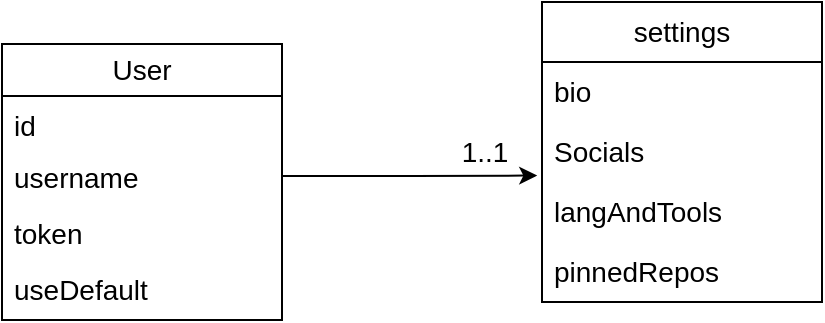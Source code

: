 <mxfile version="22.0.8" type="github">
  <diagram name="Page-1" id="qEwPDKTJEL4flrdtqUdL">
    <mxGraphModel dx="1050" dy="596" grid="1" gridSize="10" guides="1" tooltips="1" connect="1" arrows="1" fold="1" page="1" pageScale="1" pageWidth="850" pageHeight="1100" math="0" shadow="0">
      <root>
        <mxCell id="0" />
        <mxCell id="1" parent="0" />
        <mxCell id="0PMdijIS0zJYu6htw1o3-12" value="User" style="swimlane;fontStyle=0;childLayout=stackLayout;horizontal=1;startSize=26;fillColor=none;horizontalStack=0;resizeParent=1;resizeParentMax=0;resizeLast=0;collapsible=1;marginBottom=0;whiteSpace=wrap;html=1;fontSize=14;" parent="1" vertex="1">
          <mxGeometry x="340" y="491" width="140" height="138" as="geometry" />
        </mxCell>
        <mxCell id="0PMdijIS0zJYu6htw1o3-13" value="id" style="text;strokeColor=none;fillColor=none;align=left;verticalAlign=top;spacingLeft=4;spacingRight=4;overflow=hidden;rotatable=0;points=[[0,0.5],[1,0.5]];portConstraint=eastwest;whiteSpace=wrap;html=1;fontSize=14;" parent="0PMdijIS0zJYu6htw1o3-12" vertex="1">
          <mxGeometry y="26" width="140" height="26" as="geometry" />
        </mxCell>
        <mxCell id="0PMdijIS0zJYu6htw1o3-14" value="username" style="text;strokeColor=none;fillColor=none;align=left;verticalAlign=top;spacingLeft=4;spacingRight=4;overflow=hidden;rotatable=0;points=[[0,0.5],[1,0.5]];portConstraint=eastwest;whiteSpace=wrap;html=1;fontSize=14;" parent="0PMdijIS0zJYu6htw1o3-12" vertex="1">
          <mxGeometry y="52" width="140" height="28" as="geometry" />
        </mxCell>
        <mxCell id="0PMdijIS0zJYu6htw1o3-15" value="token" style="text;strokeColor=none;fillColor=none;align=left;verticalAlign=top;spacingLeft=4;spacingRight=4;overflow=hidden;rotatable=0;points=[[0,0.5],[1,0.5]];portConstraint=eastwest;whiteSpace=wrap;html=1;fontSize=14;" parent="0PMdijIS0zJYu6htw1o3-12" vertex="1">
          <mxGeometry y="80" width="140" height="28" as="geometry" />
        </mxCell>
        <mxCell id="jY9frD1F0g0sRgjCUoMw-4" value="useDefault" style="text;strokeColor=none;fillColor=none;align=left;verticalAlign=middle;spacingLeft=4;spacingRight=4;overflow=hidden;points=[[0,0.5],[1,0.5]];portConstraint=eastwest;rotatable=0;whiteSpace=wrap;html=1;fontSize=14;" vertex="1" parent="0PMdijIS0zJYu6htw1o3-12">
          <mxGeometry y="108" width="140" height="30" as="geometry" />
        </mxCell>
        <mxCell id="0PMdijIS0zJYu6htw1o3-17" value="settings" style="swimlane;fontStyle=0;childLayout=stackLayout;horizontal=1;startSize=30;horizontalStack=0;resizeParent=1;resizeParentMax=0;resizeLast=0;collapsible=1;marginBottom=0;whiteSpace=wrap;html=1;fontSize=14;" parent="1" vertex="1">
          <mxGeometry x="610" y="470" width="140" height="150" as="geometry" />
        </mxCell>
        <mxCell id="0PMdijIS0zJYu6htw1o3-18" value="bio" style="text;strokeColor=none;fillColor=none;align=left;verticalAlign=middle;spacingLeft=4;spacingRight=4;overflow=hidden;points=[[0,0.5],[1,0.5]];portConstraint=eastwest;rotatable=0;whiteSpace=wrap;html=1;fontSize=14;" parent="0PMdijIS0zJYu6htw1o3-17" vertex="1">
          <mxGeometry y="30" width="140" height="30" as="geometry" />
        </mxCell>
        <mxCell id="0PMdijIS0zJYu6htw1o3-19" value="Socials" style="text;strokeColor=none;fillColor=none;align=left;verticalAlign=middle;spacingLeft=4;spacingRight=4;overflow=hidden;points=[[0,0.5],[1,0.5]];portConstraint=eastwest;rotatable=0;whiteSpace=wrap;html=1;fontSize=14;" parent="0PMdijIS0zJYu6htw1o3-17" vertex="1">
          <mxGeometry y="60" width="140" height="30" as="geometry" />
        </mxCell>
        <mxCell id="jY9frD1F0g0sRgjCUoMw-5" value="langAndTools" style="text;strokeColor=none;fillColor=none;align=left;verticalAlign=middle;spacingLeft=4;spacingRight=4;overflow=hidden;points=[[0,0.5],[1,0.5]];portConstraint=eastwest;rotatable=0;whiteSpace=wrap;html=1;fontSize=14;" vertex="1" parent="0PMdijIS0zJYu6htw1o3-17">
          <mxGeometry y="90" width="140" height="30" as="geometry" />
        </mxCell>
        <mxCell id="jY9frD1F0g0sRgjCUoMw-6" value="pinnedRepos" style="text;strokeColor=none;fillColor=none;align=left;verticalAlign=middle;spacingLeft=4;spacingRight=4;overflow=hidden;points=[[0,0.5],[1,0.5]];portConstraint=eastwest;rotatable=0;whiteSpace=wrap;html=1;fontSize=14;" vertex="1" parent="0PMdijIS0zJYu6htw1o3-17">
          <mxGeometry y="120" width="140" height="30" as="geometry" />
        </mxCell>
        <mxCell id="jY9frD1F0g0sRgjCUoMw-2" style="edgeStyle=orthogonalEdgeStyle;rounded=0;orthogonalLoop=1;jettySize=auto;html=1;entryX=-0.017;entryY=0.893;entryDx=0;entryDy=0;entryPerimeter=0;fontSize=14;" edge="1" parent="1" source="0PMdijIS0zJYu6htw1o3-14" target="0PMdijIS0zJYu6htw1o3-19">
          <mxGeometry relative="1" as="geometry" />
        </mxCell>
        <mxCell id="jY9frD1F0g0sRgjCUoMw-3" value="1..1" style="edgeLabel;html=1;align=center;verticalAlign=middle;resizable=0;points=[];fontSize=14;" vertex="1" connectable="0" parent="jY9frD1F0g0sRgjCUoMw-2">
          <mxGeometry x="0.755" y="-1" relative="1" as="geometry">
            <mxPoint x="-11" y="-13" as="offset" />
          </mxGeometry>
        </mxCell>
      </root>
    </mxGraphModel>
  </diagram>
</mxfile>
